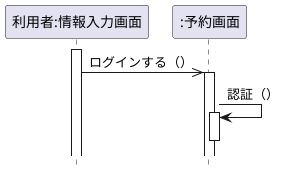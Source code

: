 @startuml 演習4-2 
 hide footbox
participant "利用者:情報入力画面" as user
participant ":予約画面" as ReservationScreen

activate user
user ->> ReservationScreen: ログインする（）

activate ReservationScreen
    ReservationScreen -> ReservationScreen: 認証（）
    activate ReservationScreen
deactivate ReservationScreen

@enduml